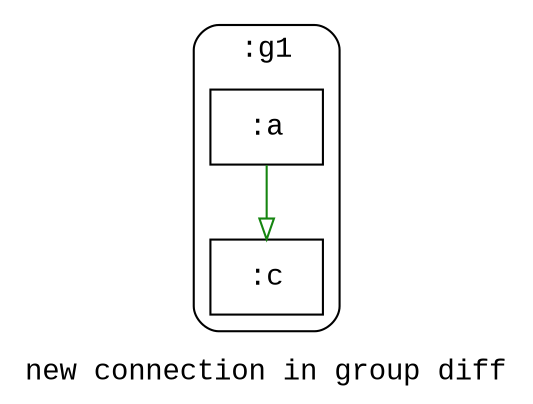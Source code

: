 digraph D {
    label="new connection in group diff";
    tooltip="new connection in group diff";
    bgcolor="#ffffff";
    fontcolor="#000000";
    fontname="Courier New";
    
    subgraph cluster_node1 { /* :g1 */
        label=":g1";
        style="rounded";
        fontname="Courier New";
        color="#000000";
        fontcolor="#000000";
        tooltip=":g1";
        
        node2 [color="#000000",fontcolor="#000000",fontname="Courier New",shape="rectangle",tooltip=":g1:a",label=":a"]
        node3 [color="#000000",fontcolor="#000000",fontname="Courier New",shape="rectangle",tooltip=":g1:c",label=":c"]
    }
    
    node2 -> node3 [arrowhead="empty",color="#158510",tooltip=":g1:a\n   ->\n:g1:c",]
}
